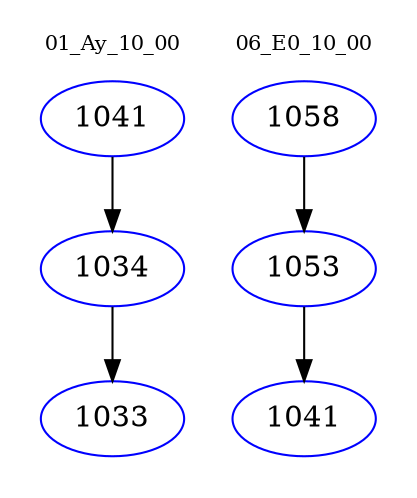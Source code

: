 digraph{
subgraph cluster_0 {
color = white
label = "01_Ay_10_00";
fontsize=10;
T0_1041 [label="1041", color="blue"]
T0_1041 -> T0_1034 [color="black"]
T0_1034 [label="1034", color="blue"]
T0_1034 -> T0_1033 [color="black"]
T0_1033 [label="1033", color="blue"]
}
subgraph cluster_1 {
color = white
label = "06_E0_10_00";
fontsize=10;
T1_1058 [label="1058", color="blue"]
T1_1058 -> T1_1053 [color="black"]
T1_1053 [label="1053", color="blue"]
T1_1053 -> T1_1041 [color="black"]
T1_1041 [label="1041", color="blue"]
}
}
